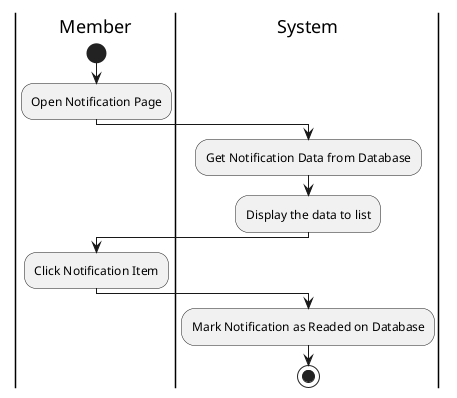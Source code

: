 @startuml ReadNotification

skinparam ConditionEndStyle hline
skinparam conditionStyle diamond
skinparam Monochrome true
skinparam Shadowing false

|Member|
start
:Open Notification Page;

|System|
:Get Notification Data from Database;
:Display the data to list;

|Member|
:Click Notification Item;

|System|
:Mark Notification as Readed on Database;

stop

@enduml